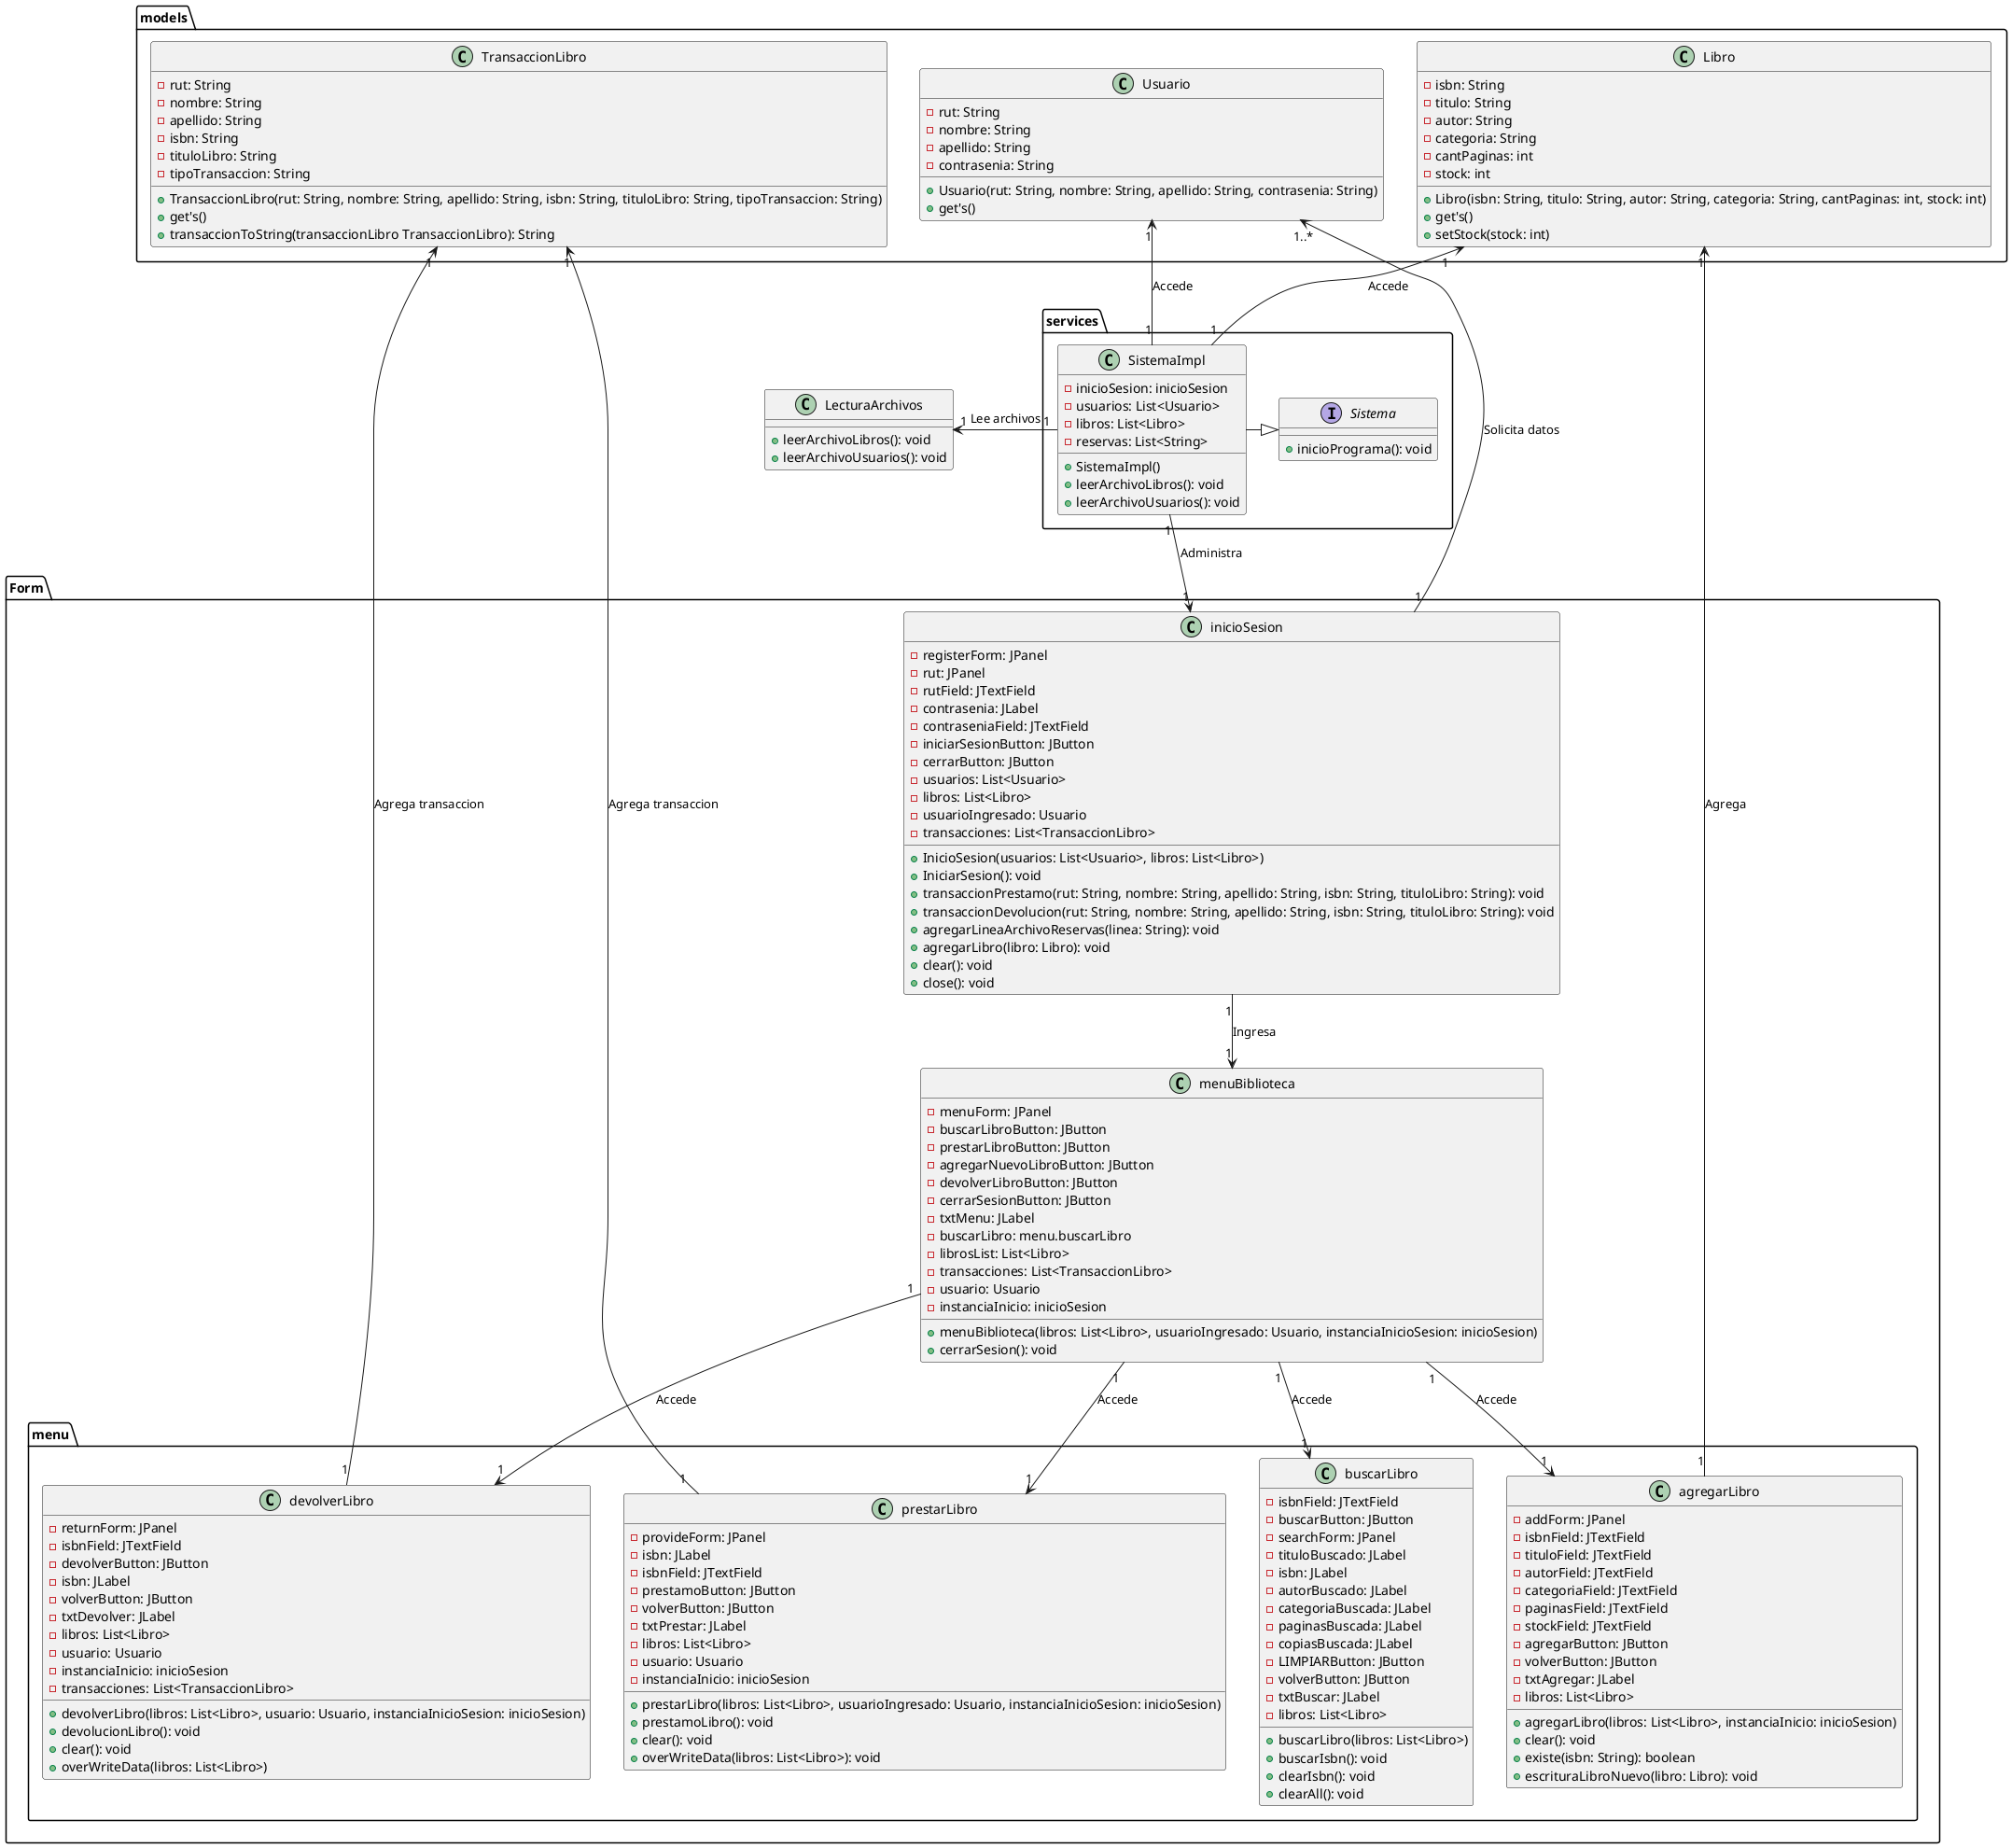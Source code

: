 @startuml
package Form {
    class inicioSesion {
        - registerForm: JPanel
        - rut: JPanel
        - rutField: JTextField
        - contrasenia: JLabel
        - contraseniaField: JTextField
        - iniciarSesionButton: JButton
        - cerrarButton: JButton
        - usuarios: List<Usuario>
        - libros: List<Libro>
        - usuarioIngresado: Usuario
        - transacciones: List<TransaccionLibro>
        + InicioSesion(usuarios: List<Usuario>, libros: List<Libro>)
        + IniciarSesion(): void
        + transaccionPrestamo(rut: String, nombre: String, apellido: String, isbn: String, tituloLibro: String): void
        + transaccionDevolucion(rut: String, nombre: String, apellido: String, isbn: String, tituloLibro: String): void
        + agregarLineaArchivoReservas(linea: String): void
        + agregarLibro(libro: Libro): void
        + clear(): void
        + close(): void

    }
    class menuBiblioteca {
        - menuForm: JPanel
        - buscarLibroButton: JButton
        - prestarLibroButton: JButton
        - agregarNuevoLibroButton: JButton
        - devolverLibroButton: JButton
        - cerrarSesionButton: JButton
        - txtMenu: JLabel
        - buscarLibro: menu.buscarLibro
        - librosList: List<Libro>
        - transacciones: List<TransaccionLibro>
        - usuario: Usuario
        - instanciaInicio: inicioSesion
        + menuBiblioteca(libros: List<Libro>, usuarioIngresado: Usuario, instanciaInicioSesion: inicioSesion)
        + cerrarSesion(): void
    }


    package menu {
        class agregarLibro {
            - addForm: JPanel
            - isbnField: JTextField
            - tituloField: JTextField
            - autorField: JTextField
            - categoriaField: JTextField
            - paginasField: JTextField
            - stockField: JTextField
            - agregarButton: JButton
            - volverButton: JButton
            - txtAgregar: JLabel
            - libros: List<Libro>
            + agregarLibro(libros: List<Libro>, instanciaInicio: inicioSesion)
            + clear(): void
            + existe(isbn: String): boolean
            + escrituraLibroNuevo(libro: Libro): void
        }
        class buscarLibro {
            - isbnField: JTextField
            - buscarButton: JButton
            - searchForm: JPanel
            - tituloBuscado: JLabel
            - isbn: JLabel
            - autorBuscado: JLabel
            - categoriaBuscada: JLabel
            - paginasBuscada: JLabel
            - copiasBuscada: JLabel
            - LIMPIARButton: JButton
            - volverButton: JButton
            - txtBuscar: JLabel
            - libros: List<Libro>
            + buscarLibro(libros: List<Libro>)
            + buscarIsbn(): void
            + clearIsbn(): void
            + clearAll(): void
        }
        class devolverLibro {
        - returnForm: JPanel
        - isbnField: JTextField
        - devolverButton: JButton
        - isbn: JLabel
        - volverButton: JButton
        - txtDevolver: JLabel
        - libros: List<Libro>
        - usuario: Usuario
        - instanciaInicio: inicioSesion
        - transacciones: List<TransaccionLibro>
        + devolverLibro(libros: List<Libro>, usuario: Usuario, instanciaInicioSesion: inicioSesion)
        + devolucionLibro(): void
        + clear(): void
        + overWriteData(libros: List<Libro>)
        }
        class prestarLibro {
        - provideForm: JPanel
        - isbn: JLabel
        - isbnField: JTextField
        - prestamoButton: JButton
        - volverButton: JButton
        - txtPrestar: JLabel
        - libros: List<Libro>
        - usuario: Usuario
        - instanciaInicio: inicioSesion
        + prestarLibro(libros: List<Libro>, usuarioIngresado: Usuario, instanciaInicioSesion: inicioSesion)
        + prestamoLibro(): void
        + clear(): void
        + overWriteData(libros: List<Libro>): void

        }
    }
}
package models {
    class Libro {
    - isbn: String
    - titulo: String
    - autor: String
    - categoria: String
    - cantPaginas: int
    - stock: int
    + Libro(isbn: String, titulo: String, autor: String, categoria: String, cantPaginas: int, stock: int)
    + get's()
    + setStock(stock: int)
    }
    class TransaccionLibro {
    - rut: String
    - nombre: String
    - apellido: String
    - isbn: String
    - tituloLibro: String
    - tipoTransaccion: String
    + TransaccionLibro(rut: String, nombre: String, apellido: String, isbn: String, tituloLibro: String, tipoTransaccion: String)
    + get's()
    + transaccionToString(transaccionLibro TransaccionLibro): String

    }
    class Usuario {
    - rut: String
    - nombre: String
    - apellido: String
    - contrasenia: String
    + Usuario(rut: String, nombre: String, apellido: String, contrasenia: String)
    + get's()
    }
}
package services {
    interface Sistema {
    + inicioPrograma(): void
    }
    class SistemaImpl {
    - inicioSesion: inicioSesion
    - usuarios: List<Usuario>
    - libros: List<Libro>
    - reservas: List<String>
    + SistemaImpl()
    + leerArchivoLibros(): void
    + leerArchivoUsuarios(): void
    }
}
class LecturaArchivos {
+ leerArchivoLibros(): void
+ leerArchivoUsuarios(): void
}

SistemaImpl -|> Sistema
SistemaImpl"1" -left> "1"LecturaArchivos : Lee archivos
SistemaImpl"1" --down> "1"inicioSesion : Administra
SistemaImpl"1" --up> "1"Usuario : Accede
SistemaImpl"1" --up> "1"Libro : Accede

inicioSesion"1" --down> "1"menuBiblioteca : Ingresa
inicioSesion"1" -up-> "1..*"Usuario : Solicita datos

menuBiblioteca"1" --down> "1"agregarLibro: Accede
menuBiblioteca"1" --down> "1"buscarLibro : Accede
menuBiblioteca"1" -down> "1"devolverLibro : Accede
menuBiblioteca"1" -down> "1"prestarLibro : Accede

agregarLibro"1" --up> "1"Libro : Agrega

devolverLibro"1" -up> "1"TransaccionLibro : Agrega transaccion
prestarLibro"1" -up> "1"TransaccionLibro : Agrega transaccion
@enduml